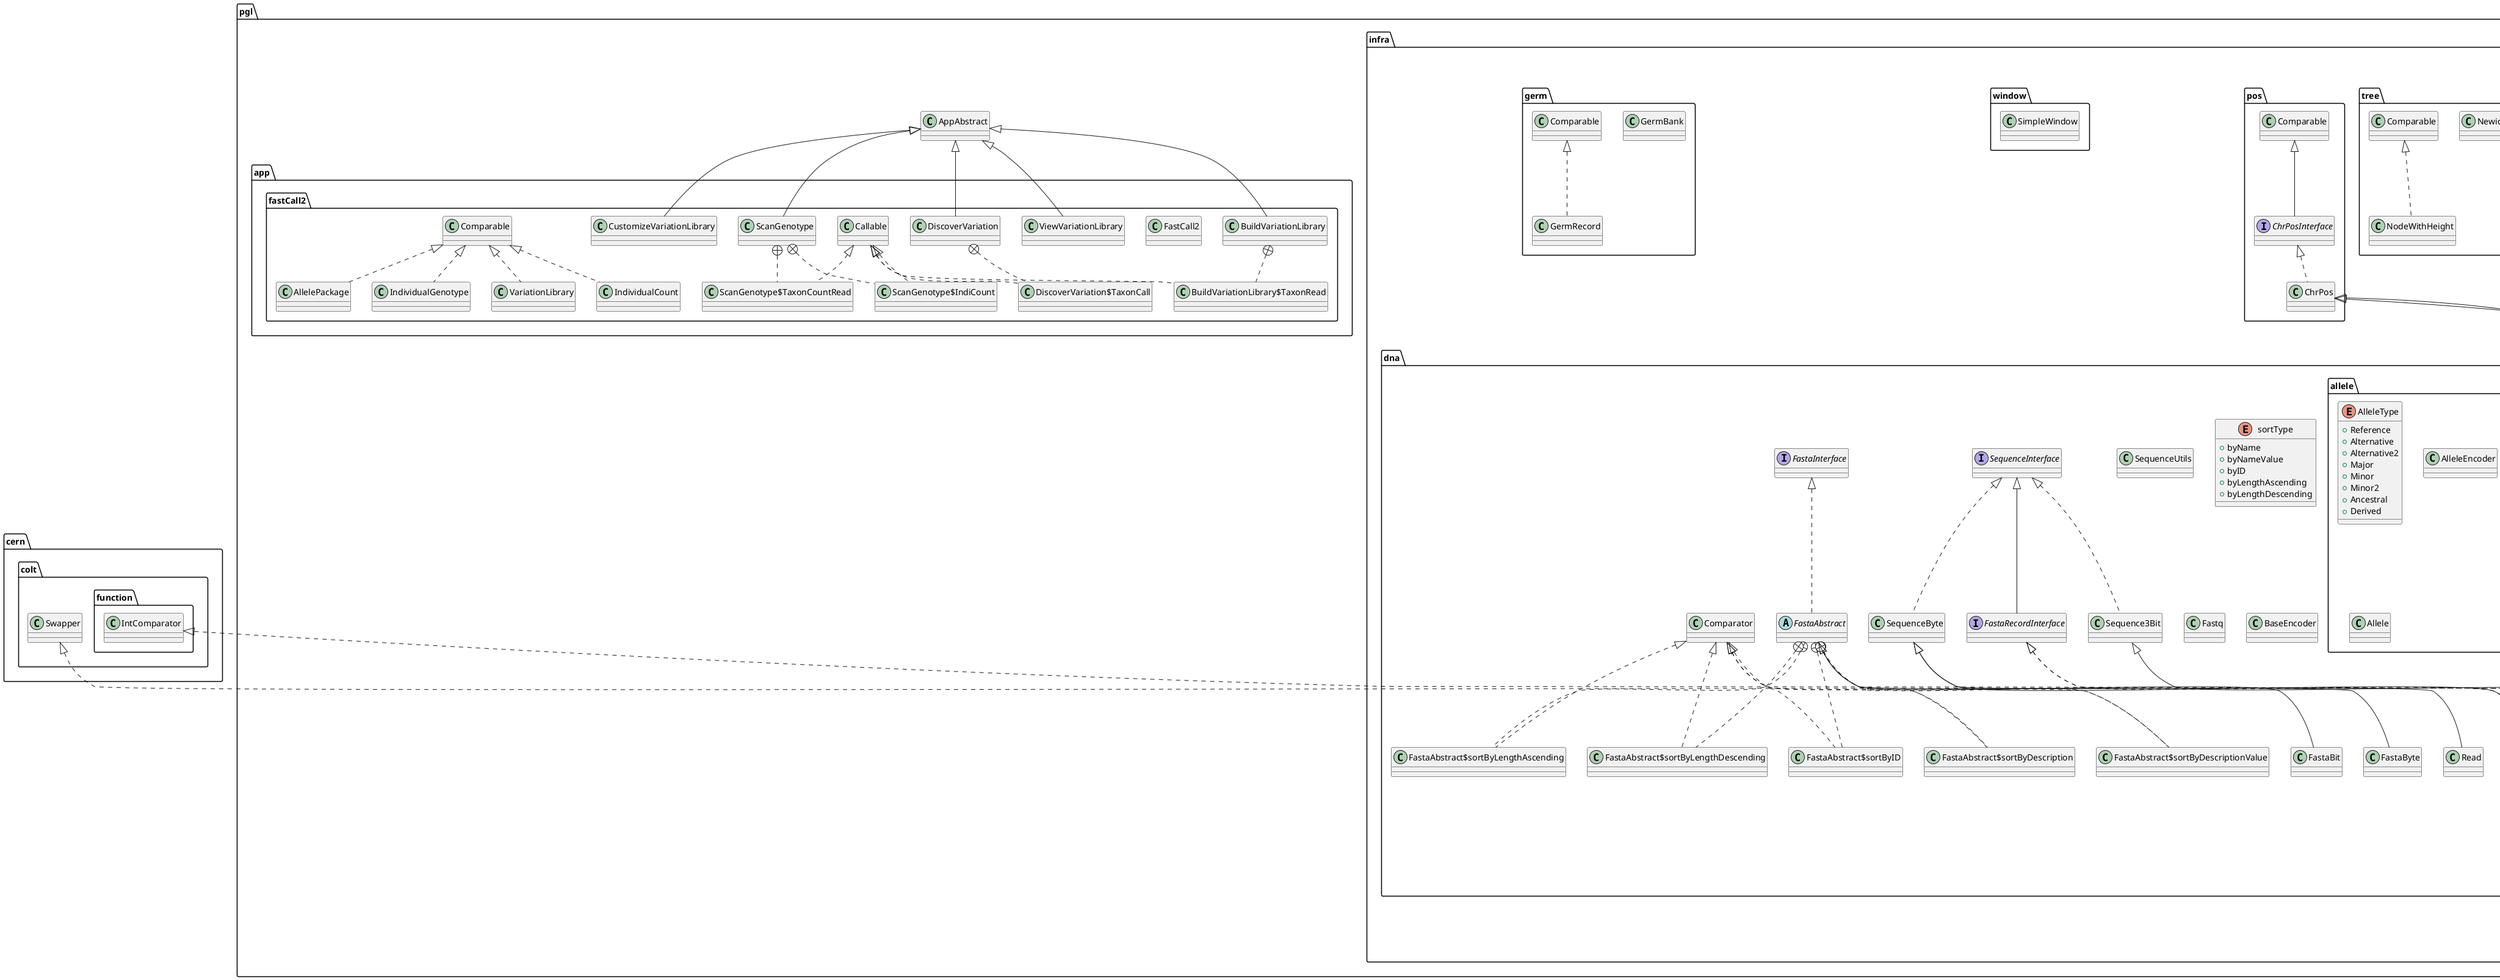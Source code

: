 @startuml
class pgl.infra.range.RangeVals {
}
interface pgl.infra.table.TableInterface {
}
interface pgl.infra.range.RangeInterface {
}
class pgl.infra.anno.gene.GeneFeature {
}
class pgl.infra.anno.gene.GeneFeature$Gene {
}
class pgl.infra.anno.gene.GeneFeature$Transcript {
}
class pgl.infra.dna.genot.GenotypeOperation {
}
class pgl.infra.align.g2.SAMUtils {
}
class pgl.infra.dna.FastaRecordByte {
}
class pgl.infra.dna.FastaRecordBit {
}
class pgl.app.fastCall2.DiscoverVariation {
}
class pgl.app.fastCall2.DiscoverVariation$TaxonCall {
}
class pgl.infra.dna.Read {
}
class pgl.infra.align.g2.PEAlignRecord {
}
abstract class pgl.infra.range.RangeAbstract {
}
class pgl.infra.range.RangeVal {
}
class pgl.infra.dna.SequenceUtils {
}
class pgl.infra.popg.LD {
}
class pgl.infra.tree.NodeWithHeight {
}
class pgl.infra.utils.PStringUtils {
}
class pgl.infra.pos.ChrPos {
}
class pgl.infra.range.Range {
}
class pgl.infra.range.Ranges {
}
class pgl.infra.utils.Triad {
}
class pgl.infra.anno.gene.GFFUtils {
}
class pgl.infra.dna.genot.GenoSiteBlockVCF {
}
class pgl.infra.dna.FastaByte {
}
class pgl.infra.align.g2.SAMSEAlignment {
}
enum pgl.infra.utils.IOFileFormat {
+  Binary
+  Text
+  TextGzip
+  HDF5
}

class pgl.infra.dna.genot.GenotypeGrid {
}
enum pgl.infra.dna.genot.GridDirection {
+  BySite
+  ByTaxon
}

class pgl.infra.range.RangeValStr {
}
class pgl.infra.dna.Sequence3Bit {
}
class pgl.infra.popg.TajimasD {
}
enum pgl.infra.dna.allele.AlleleType {
+  Reference
+  Alternative
+  Alternative2
+  Major
+  Minor
+  Minor2
+  Ancestral
+  Derived
}

class pgl.infra.utils.Benchmark {
}
class pgl.app.fastCall2.FastCall2 {
}
class pgl.infra.align.g2.SAMPEAlignment {
}
interface pgl.infra.dna.SequenceInterface {
}
class pgl.app.fastCall2.VariationLibrary {
}
class pgl.infra.utils.PArrayUtils {
}
class pgl.app.fastCall2.IndividualCount {
}
class pgl.infra.window.SimpleWindow {
}
class pgl.infra.align.g2.ShortreadAlignment {
}
class pgl.infra.align.g2.ShortreadAlignment$SortByHitPos {
}
class pgl.infra.align.g2.ShortreadAlignment$AlignmentInfo {
}
class pgl.infra.dna.genot.GenoSiteBlockBinary {
}
class pgl.infra.dna.genot.GenotypeRows {
}
class pgl.infra.dna.genot.GenotypeRows$SGBBlockBinary {
}
class pgl.infra.dna.genot.GenotypeRows$SGBBlockVCF {
}
class pgl.infra.dna.allele.AlleleEncoder {
}
interface pgl.infra.dna.snp.SNPOldInterface {
}
class pgl.app.fastCall2.AllelePackage {
}
class pgl.infra.dna.snp.BiSNP {
}
interface pgl.infra.pos.ChrPosInterface {
}
interface pgl.infra.range.RangesInterface {
}
abstract class pgl.infra.table.TableAbstract {
}
class pgl.infra.popg.Heterozygosity {
}
class pgl.infra.utils.Dyad {
}
abstract class pgl.infra.dna.FastaAbstract {
}
enum pgl.infra.dna.sortType {
+  byName
+  byNameValue
+  byID
+  byLengthAscending
+  byLengthDescending
}

class pgl.infra.dna.FastaAbstract$sortByID {
}
class pgl.infra.dna.FastaAbstract$sortByDescription {
}
class pgl.infra.dna.FastaAbstract$sortByDescriptionValue {
}
class pgl.infra.dna.FastaAbstract$sortByLengthAscending {
}
class pgl.infra.dna.FastaAbstract$sortByLengthDescending {
}
class pgl.infra.dna.allele.Allele {
}
class pgl.infra.popg.ChromosomeFd {
}
class pgl.infra.dna.genot.VCFUtils {
}
class pgl.infra.align.g2.SEAlignRecord {
}
class pgl.app.fastCall2.ViewVariationLibrary {
}
class pgl.infra.dna.Fastq {
}
class pgl.infra.popg.Fst {
}
interface pgl.infra.dna.FastaRecordInterface {
}
class pgl.infra.germ.GermBank {
}
class pgl.infra.dna.BaseEncoder {
}
class pgl.infra.dna.genot.GenotypeExport {
}
class pgl.infra.dna.FastaBit {
}
class pgl.app.fastCall2.ScanGenotype {
}
class pgl.app.fastCall2.ScanGenotype$TaxonCountRead {
}
class pgl.app.fastCall2.ScanGenotype$IndiCount {
}
class pgl.infra.utils.wheat.RefV1Utils {
}
class pgl.infra.popg.NucleotideDiversity {
}
class pgl.infra.dna.genot.SiteGenotype {
}
class pgl.infra.dna.genot.SiteVCF {
}
class pgl.infra.germ.GermRecord {
}
enum pgl.infra.dna.genot.GenoIOFormat {
+  VCF
+  VCF_GZ
+  Binary
+  Binary_GZ
+  HDF5
}

abstract class pgl.infra.range.RangesAbstract {
}
class pgl.infra.dna.snp.SNPOld {
}
class pgl.infra.utils.ByteArrayUtils {
}
class pgl.infra.dna.genot.summa.SumTaxaDivergence {
}
class pgl.app.fastCall2.CustomizeVariationLibrary {
}
interface pgl.infra.dna.genot.GenotypeTable {
}
interface pgl.infra.dna.FastaInterface {
}
class pgl.infra.table.ColumnTable {
}
class pgl.infra.dna.SequenceByte {
}
class pgl.app.fastCall2.BuildVariationLibrary {
}
class pgl.app.fastCall2.BuildVariationLibrary$TaxonRead {
}
class pgl.infra.range.RangeValStrs {
}
class pgl.infra.utils.IOUtils {
}
class pgl.app.fastCall2.IndividualGenotype {
}
class pgl.infra.align.g2.ShortreadPEAlignment {
}
class pgl.infra.align.g2.ShortreadPEAlignment$PEAlignmentInfo {
}
interface pgl.infra.utils.CLIInterface {
}
class pgl.infra.table.RowTable {
}
class pgl.infra.tree.Newick {
}


pgl.infra.range.RangesAbstract <|-- pgl.infra.range.RangeVals
pgl.infra.range.Comparable <|-- pgl.infra.range.RangeInterface
pgl.infra.anno.gene.GeneFeature +.. pgl.infra.anno.gene.GeneFeature$Gene
pgl.infra.anno.gene.Comparable <|.. pgl.infra.anno.gene.GeneFeature$Gene
pgl.infra.anno.gene.GeneFeature +.. pgl.infra.anno.gene.GeneFeature$Transcript
pgl.infra.anno.gene.Comparable <|.. pgl.infra.anno.gene.GeneFeature$Transcript
pgl.infra.dna.FastaRecordInterface <|.. pgl.infra.dna.FastaRecordByte
pgl.infra.dna.SequenceByte <|-- pgl.infra.dna.FastaRecordByte
pgl.infra.dna.FastaRecordInterface <|.. pgl.infra.dna.FastaRecordBit
pgl.infra.dna.Sequence3Bit <|-- pgl.infra.dna.FastaRecordBit
pgl.AppAbstract <|-- pgl.app.fastCall2.DiscoverVariation
pgl.app.fastCall2.DiscoverVariation +.. pgl.app.fastCall2.DiscoverVariation$TaxonCall
pgl.app.fastCall2.Callable <|.. pgl.app.fastCall2.DiscoverVariation$TaxonCall
pgl.infra.dna.SequenceByte <|-- pgl.infra.dna.Read
pgl.infra.align.g2.Comparable <|.. pgl.infra.align.g2.PEAlignRecord
pgl.infra.range.RangeInterface <|.. pgl.infra.range.RangeAbstract
pgl.infra.range.Range <|-- pgl.infra.range.RangeVal
pgl.infra.tree.Comparable <|.. pgl.infra.tree.NodeWithHeight
pgl.infra.pos.ChrPosInterface <|.. pgl.infra.pos.ChrPos
pgl.infra.range.RangeAbstract <|-- pgl.infra.range.Range
pgl.infra.range.RangesAbstract <|-- pgl.infra.range.Ranges
java.util.concurrent.Callable <|.. pgl.infra.dna.genot.GenoSiteBlockVCF
pgl.infra.dna.FastaAbstract <|-- pgl.infra.dna.FastaByte
pgl.infra.dna.genot.GenotypeTable <|.. pgl.infra.dna.genot.GenotypeGrid
cern.colt.Swapper <|.. pgl.infra.dna.genot.GenotypeGrid
cern.colt.function.IntComparator <|.. pgl.infra.dna.genot.GenotypeGrid
pgl.infra.range.RangeVal <|-- pgl.infra.range.RangeValStr
pgl.infra.dna.SequenceInterface <|.. pgl.infra.dna.Sequence3Bit
pgl.app.fastCall2.Comparable <|.. pgl.app.fastCall2.VariationLibrary
pgl.app.fastCall2.Comparable <|.. pgl.app.fastCall2.IndividualCount
pgl.infra.align.g2.ShortreadAlignment +.. pgl.infra.align.g2.ShortreadAlignment$SortByHitPos
pgl.infra.align.g2.Comparator <|.. pgl.infra.align.g2.ShortreadAlignment$SortByHitPos
pgl.infra.align.g2.ShortreadAlignment +.. pgl.infra.align.g2.ShortreadAlignment$AlignmentInfo
pgl.infra.align.g2.Comparable <|.. pgl.infra.align.g2.ShortreadAlignment$AlignmentInfo
java.util.concurrent.Callable <|.. pgl.infra.dna.genot.GenoSiteBlockBinary
pgl.infra.dna.genot.GenotypeTable <|.. pgl.infra.dna.genot.GenotypeRows
pgl.infra.dna.genot.GenotypeRows +.. pgl.infra.dna.genot.GenotypeRows$SGBBlockBinary
pgl.infra.dna.genot.Callable <|.. pgl.infra.dna.genot.GenotypeRows$SGBBlockBinary
pgl.infra.dna.genot.GenotypeRows +.. pgl.infra.dna.genot.GenotypeRows$SGBBlockVCF
pgl.infra.dna.genot.Callable <|.. pgl.infra.dna.genot.GenotypeRows$SGBBlockVCF
pgl.app.fastCall2.Comparable <|.. pgl.app.fastCall2.AllelePackage
pgl.infra.pos.ChrPos <|-- pgl.infra.dna.snp.BiSNP
pgl.infra.pos.Comparable <|-- pgl.infra.pos.ChrPosInterface
pgl.infra.table.TableInterface <|.. pgl.infra.table.TableAbstract
pgl.infra.dna.FastaInterface <|.. pgl.infra.dna.FastaAbstract
pgl.infra.dna.FastaAbstract +.. pgl.infra.dna.FastaAbstract$sortByID
pgl.infra.dna.Comparator <|.. pgl.infra.dna.FastaAbstract$sortByID
pgl.infra.dna.FastaAbstract +.. pgl.infra.dna.FastaAbstract$sortByDescription
pgl.infra.dna.Comparator <|.. pgl.infra.dna.FastaAbstract$sortByDescription
pgl.infra.dna.FastaAbstract +.. pgl.infra.dna.FastaAbstract$sortByDescriptionValue
pgl.infra.dna.Comparator <|.. pgl.infra.dna.FastaAbstract$sortByDescriptionValue
pgl.infra.dna.FastaAbstract +.. pgl.infra.dna.FastaAbstract$sortByLengthAscending
pgl.infra.dna.Comparator <|.. pgl.infra.dna.FastaAbstract$sortByLengthAscending
pgl.infra.dna.FastaAbstract +.. pgl.infra.dna.FastaAbstract$sortByLengthDescending
pgl.infra.dna.Comparator <|.. pgl.infra.dna.FastaAbstract$sortByLengthDescending
pgl.infra.align.g2.Comparable <|.. pgl.infra.align.g2.SEAlignRecord
pgl.AppAbstract <|-- pgl.app.fastCall2.ViewVariationLibrary
pgl.infra.dna.SequenceInterface <|-- pgl.infra.dna.FastaRecordInterface
pgl.infra.dna.FastaAbstract <|-- pgl.infra.dna.FastaBit
pgl.AppAbstract <|-- pgl.app.fastCall2.ScanGenotype
pgl.app.fastCall2.ScanGenotype +.. pgl.app.fastCall2.ScanGenotype$TaxonCountRead
pgl.app.fastCall2.Callable <|.. pgl.app.fastCall2.ScanGenotype$TaxonCountRead
pgl.app.fastCall2.ScanGenotype +.. pgl.app.fastCall2.ScanGenotype$IndiCount
pgl.app.fastCall2.Callable <|.. pgl.app.fastCall2.ScanGenotype$IndiCount
pgl.infra.dna.snp.BiSNP <|-- pgl.infra.dna.genot.SiteGenotype
pgl.infra.germ.Comparable <|.. pgl.infra.germ.GermRecord
pgl.infra.range.RangesInterface <|.. pgl.infra.range.RangesAbstract
pgl.infra.dna.snp.SNPOldInterface <|.. pgl.infra.dna.snp.SNPOld
pgl.infra.pos.ChrPos <|-- pgl.infra.dna.snp.SNPOld
pgl.AppAbstract <|-- pgl.app.fastCall2.CustomizeVariationLibrary
pgl.infra.table.TableAbstract <|-- pgl.infra.table.ColumnTable
pgl.infra.dna.SequenceInterface <|.. pgl.infra.dna.SequenceByte
pgl.AppAbstract <|-- pgl.app.fastCall2.BuildVariationLibrary
pgl.app.fastCall2.BuildVariationLibrary +.. pgl.app.fastCall2.BuildVariationLibrary$TaxonRead
pgl.app.fastCall2.Callable <|.. pgl.app.fastCall2.BuildVariationLibrary$TaxonRead
pgl.infra.range.RangesAbstract <|-- pgl.infra.range.RangeValStrs
pgl.app.fastCall2.Comparable <|.. pgl.app.fastCall2.IndividualGenotype
pgl.infra.align.g2.ShortreadPEAlignment +.. pgl.infra.align.g2.ShortreadPEAlignment$PEAlignmentInfo
pgl.infra.align.g2.Comparable <|.. pgl.infra.align.g2.ShortreadPEAlignment$PEAlignmentInfo
pgl.infra.table.TableAbstract <|-- pgl.infra.table.RowTable
@enduml